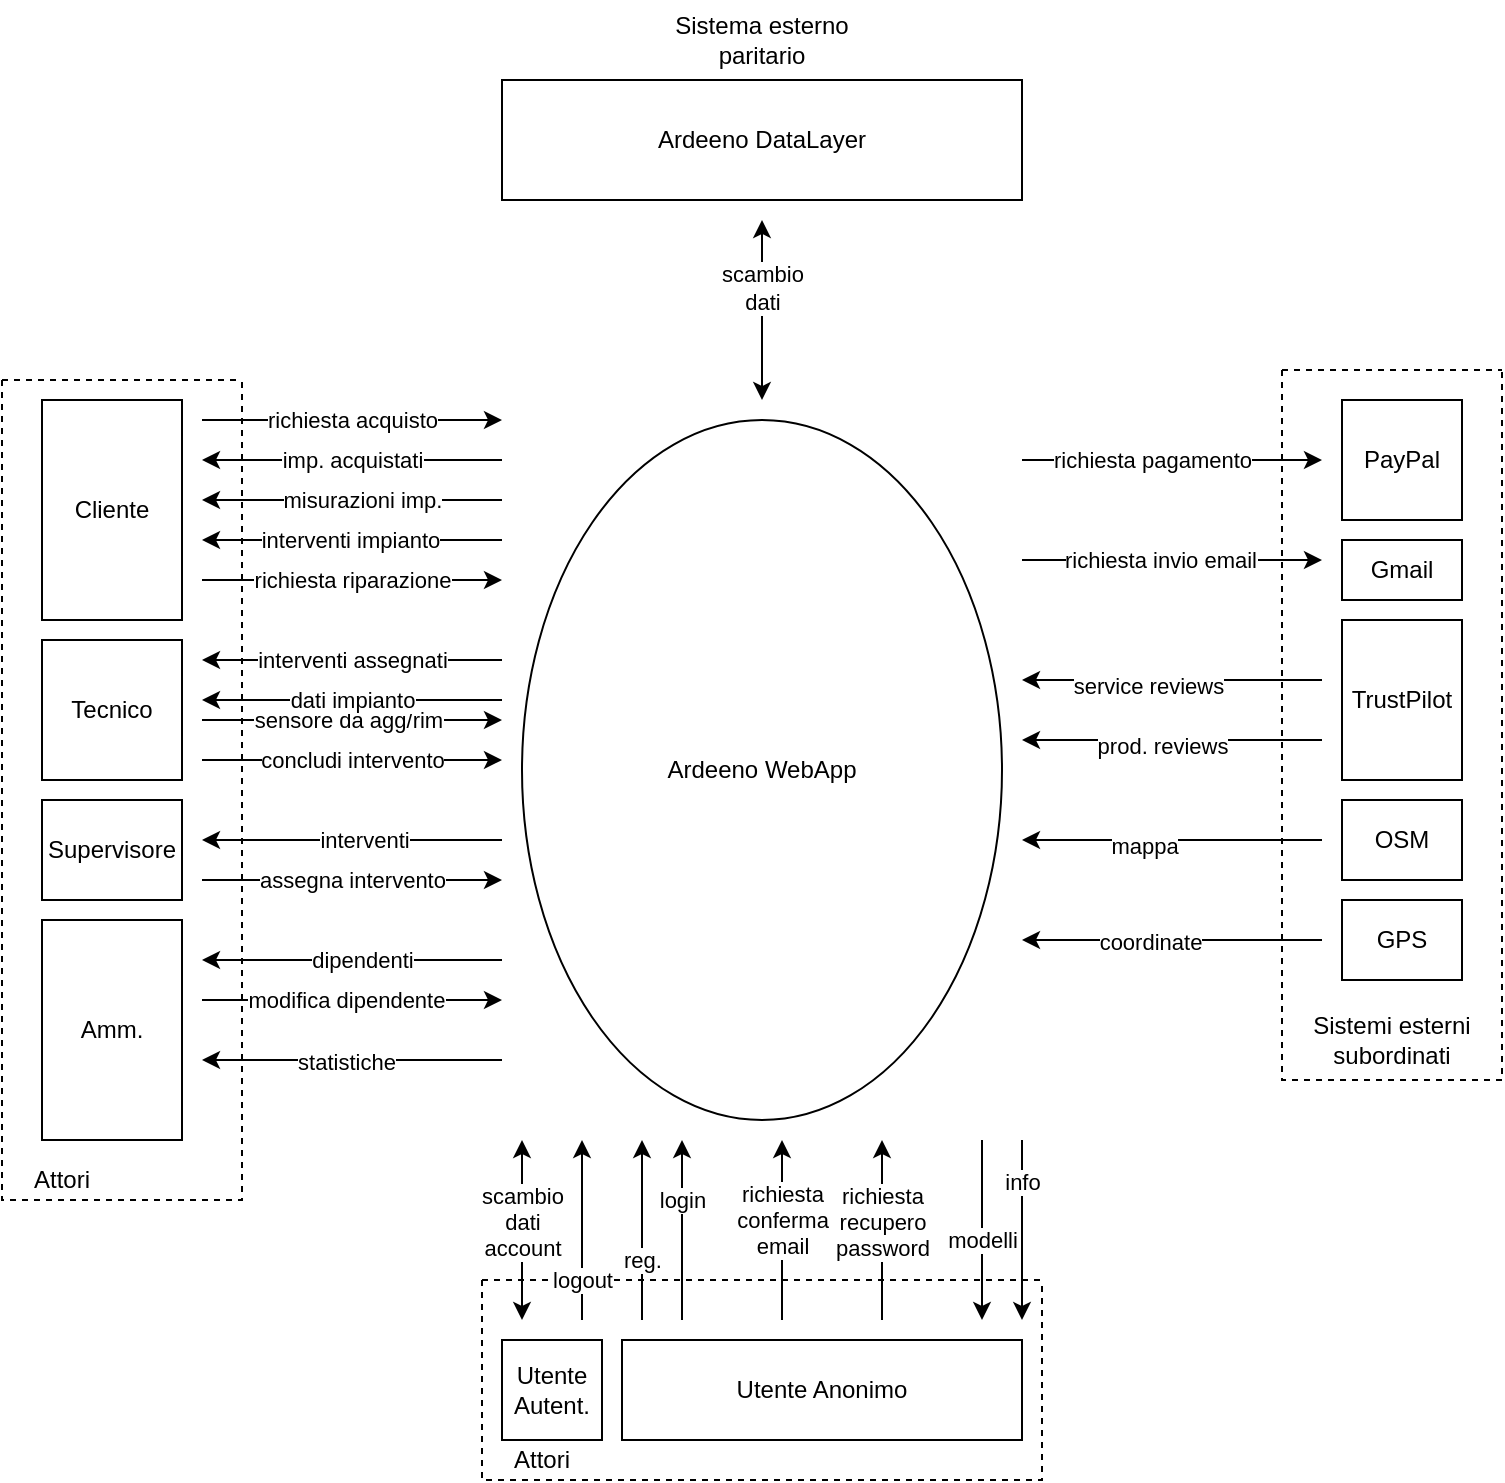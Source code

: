 <mxfile pages="1">
    <diagram id="KPFF2d33jtFR1RVO_EXS" name="Page-1">
        <mxGraphModel dx="886" dy="309" grid="1" gridSize="10" guides="1" tooltips="0" connect="0" arrows="0" fold="1" page="1" pageScale="1" pageWidth="827" pageHeight="1169" background="#FFFFFF" math="0" shadow="0">
            <root>
                <mxCell id="0"/>
                <mxCell id="1" parent="0"/>
                <mxCell id="9nf_c7nENRuV1A22jLWT-107" value="" style="swimlane;startSize=0;dashed=1;fillStyle=solid;strokeColor=default;strokeWidth=1;fillColor=#000000;connectable=0;" parent="1" vertex="1">
                    <mxGeometry x="680" y="215" width="110" height="355" as="geometry"/>
                </mxCell>
                <mxCell id="43" value="Sistemi esterni subordinati" style="text;html=1;strokeColor=none;fillColor=none;align=center;verticalAlign=middle;whiteSpace=wrap;rounded=0;connectable=0;rotatable=0;" parent="9nf_c7nENRuV1A22jLWT-107" vertex="1">
                    <mxGeometry y="315" width="110" height="40" as="geometry"/>
                </mxCell>
                <mxCell id="47" value="PayPal" style="rounded=0;whiteSpace=wrap;html=1;connectable=0;" parent="9nf_c7nENRuV1A22jLWT-107" vertex="1">
                    <mxGeometry x="30" y="15" width="60" height="60" as="geometry"/>
                </mxCell>
                <mxCell id="4" value="Gmail" style="rounded=0;whiteSpace=wrap;html=1;connectable=0;" parent="9nf_c7nENRuV1A22jLWT-107" vertex="1">
                    <mxGeometry x="30" y="85" width="60" height="30" as="geometry"/>
                </mxCell>
                <mxCell id="7" value="TrustPilot" style="rounded=0;whiteSpace=wrap;html=1;connectable=0;" parent="9nf_c7nENRuV1A22jLWT-107" vertex="1">
                    <mxGeometry x="30" y="125" width="60" height="80" as="geometry"/>
                </mxCell>
                <mxCell id="5" value="OSM" style="rounded=0;whiteSpace=wrap;html=1;connectable=0;" parent="9nf_c7nENRuV1A22jLWT-107" vertex="1">
                    <mxGeometry x="30" y="215" width="60" height="40" as="geometry"/>
                </mxCell>
                <mxCell id="6" value="GPS" style="rounded=0;whiteSpace=wrap;html=1;connectable=0;" parent="9nf_c7nENRuV1A22jLWT-107" vertex="1">
                    <mxGeometry x="30" y="265" width="60" height="40" as="geometry"/>
                </mxCell>
                <mxCell id="9nf_c7nENRuV1A22jLWT-143" value="" style="swimlane;startSize=0;dashed=1;fillStyle=solid;strokeColor=default;strokeWidth=1;fillColor=#000000;" parent="1" vertex="1">
                    <mxGeometry x="280" y="670" width="280" height="100" as="geometry"/>
                </mxCell>
                <mxCell id="9nf_c7nENRuV1A22jLWT-111" value="Attori" style="text;html=1;strokeColor=none;fillColor=none;align=center;verticalAlign=middle;whiteSpace=wrap;rounded=0;connectable=0;rotatable=0;" parent="9nf_c7nENRuV1A22jLWT-143" vertex="1">
                    <mxGeometry y="80" width="60" height="20" as="geometry"/>
                </mxCell>
                <mxCell id="9nf_c7nENRuV1A22jLWT-100" value="" style="swimlane;startSize=0;dashed=1;fillStyle=solid;strokeColor=default;strokeWidth=1;fillColor=#000000;connectable=0;" parent="1" vertex="1">
                    <mxGeometry x="40" y="220" width="120" height="410" as="geometry"/>
                </mxCell>
                <mxCell id="8" value="Cliente" style="rounded=0;whiteSpace=wrap;html=1;connectable=0;" parent="9nf_c7nENRuV1A22jLWT-100" vertex="1">
                    <mxGeometry x="20" y="10" width="70" height="110" as="geometry"/>
                </mxCell>
                <mxCell id="11" value="Tecnico" style="rounded=0;whiteSpace=wrap;html=1;connectable=0;" parent="9nf_c7nENRuV1A22jLWT-100" vertex="1">
                    <mxGeometry x="20" y="130" width="70" height="70" as="geometry"/>
                </mxCell>
                <mxCell id="12" value="Supervisore" style="rounded=0;whiteSpace=wrap;html=1;connectable=0;" parent="9nf_c7nENRuV1A22jLWT-100" vertex="1">
                    <mxGeometry x="20" y="210" width="70" height="50" as="geometry"/>
                </mxCell>
                <mxCell id="13" value="Amm." style="rounded=0;whiteSpace=wrap;html=1;connectable=0;" parent="9nf_c7nENRuV1A22jLWT-100" vertex="1">
                    <mxGeometry x="20" y="270" width="70" height="110" as="geometry"/>
                </mxCell>
                <mxCell id="40" value="Attori" style="text;html=1;strokeColor=none;fillColor=none;align=center;verticalAlign=middle;whiteSpace=wrap;rounded=0;connectable=0;" parent="9nf_c7nENRuV1A22jLWT-100" vertex="1">
                    <mxGeometry y="390" width="60" height="20" as="geometry"/>
                </mxCell>
                <mxCell id="37" value="scambio&lt;br&gt;dati" style="edgeStyle=elbowEdgeStyle;rounded=0;html=1;startArrow=classic;startFill=1;endArrow=classic;endFill=1;bendable=0;movable=1;noJump=1;ignoreEdge=0;orthogonal=1;enumerate=0;sourcePortConstraint=none;targetPortConstraint=none;spacing=1;anchorPointDirection=0;snapToPoint=1;" parent="1" edge="1">
                    <mxGeometry x="-0.25" relative="1" as="geometry">
                        <mxPoint x="420" y="230" as="targetPoint"/>
                        <mxPoint x="420" y="140" as="sourcePoint"/>
                        <mxPoint as="offset"/>
                    </mxGeometry>
                </mxCell>
                <mxCell id="52" style="edgeStyle=none;rounded=0;jumpStyle=none;jumpSize=3;html=1;startArrow=classic;startFill=1;endArrow=none;endFill=0;strokeColor=default;bendable=0;movable=1;noJump=1;ignoreEdge=0;orthogonal=1;enumerate=0;sourcePortConstraint=none;targetPortConstraint=none;spacing=1;anchorPointDirection=0;snapToPoint=1;" parent="1" edge="1">
                    <mxGeometry relative="1" as="geometry">
                        <mxPoint x="550" y="310" as="targetPoint"/>
                        <mxPoint x="700" y="310" as="sourcePoint"/>
                    </mxGeometry>
                </mxCell>
                <mxCell id="53" value="richiesta invio email" style="edgeLabel;html=1;align=center;verticalAlign=middle;resizable=0;points=[];" parent="52" vertex="1" connectable="0">
                    <mxGeometry x="0.278" y="2" relative="1" as="geometry">
                        <mxPoint x="15" y="-2" as="offset"/>
                    </mxGeometry>
                </mxCell>
                <mxCell id="66" style="edgeStyle=none;rounded=0;jumpStyle=none;jumpSize=3;html=1;startArrow=none;startFill=0;endArrow=classic;endFill=1;strokeColor=default;bendable=0;movable=1;noJump=1;ignoreEdge=0;orthogonal=1;enumerate=0;sourcePortConstraint=none;targetPortConstraint=none;spacing=1;anchorPointDirection=0;snapToPoint=1;" parent="1" edge="1">
                    <mxGeometry relative="1" as="geometry">
                        <mxPoint x="550" y="450" as="targetPoint"/>
                        <mxPoint x="700" y="450" as="sourcePoint"/>
                    </mxGeometry>
                </mxCell>
                <mxCell id="67" value="mappa" style="edgeLabel;html=1;align=center;verticalAlign=middle;resizable=0;points=[];" parent="66" vertex="1" connectable="0">
                    <mxGeometry x="0.51" y="3" relative="1" as="geometry">
                        <mxPoint x="24" as="offset"/>
                    </mxGeometry>
                </mxCell>
                <mxCell id="70" style="edgeStyle=none;rounded=0;jumpStyle=none;jumpSize=3;html=1;startArrow=none;startFill=0;endArrow=classic;endFill=1;strokeColor=default;orthogonal=1;bendable=0;movable=1;noJump=1;ignoreEdge=0;enumerate=0;sourcePortConstraint=none;targetPortConstraint=none;spacing=1;anchorPointDirection=0;snapToPoint=1;" parent="1" edge="1">
                    <mxGeometry relative="1" as="geometry">
                        <mxPoint x="550" y="500" as="targetPoint"/>
                        <mxPoint x="700" y="500" as="sourcePoint"/>
                    </mxGeometry>
                </mxCell>
                <mxCell id="71" value="coordinate" style="edgeLabel;html=1;align=center;verticalAlign=middle;resizable=0;points=[];" parent="70" vertex="1" connectable="0">
                    <mxGeometry x="0.422" relative="1" as="geometry">
                        <mxPoint x="20" y="1" as="offset"/>
                    </mxGeometry>
                </mxCell>
                <mxCell id="56" style="edgeStyle=none;rounded=0;jumpStyle=none;jumpSize=3;html=1;startArrow=none;startFill=0;endArrow=classic;endFill=1;strokeColor=default;bendable=0;movable=1;noJump=1;ignoreEdge=0;orthogonal=1;enumerate=0;sourcePortConstraint=none;targetPortConstraint=none;spacing=1;anchorPointDirection=0;snapToPoint=1;" parent="1" edge="1">
                    <mxGeometry relative="1" as="geometry">
                        <mxPoint x="700" y="370" as="sourcePoint"/>
                        <mxPoint x="550" y="370" as="targetPoint"/>
                    </mxGeometry>
                </mxCell>
                <mxCell id="60" value="service reviews" style="edgeLabel;html=1;align=center;verticalAlign=middle;resizable=0;points=[];" parent="56" vertex="1" connectable="0">
                    <mxGeometry x="0.165" y="3" relative="1" as="geometry">
                        <mxPoint as="offset"/>
                    </mxGeometry>
                </mxCell>
                <mxCell id="17" value="richiesta riparazione" style="html=1;rounded=0;strokeColor=default;jumpSize=3;snapToPoint=0;anchorPointDirection=0;bendable=0;fixDash=0;noJump=1;orthogonal=1;endFill=1;movable=1;ignoreEdge=0;enumerate=0;sourcePortConstraint=none;targetPortConstraint=none;spacing=1;" parent="1" edge="1">
                    <mxGeometry relative="1" as="geometry">
                        <mxPoint x="140" y="320" as="sourcePoint"/>
                        <mxPoint x="290" y="320" as="targetPoint"/>
                    </mxGeometry>
                </mxCell>
                <mxCell id="9nf_c7nENRuV1A22jLWT-140" value="richiesta acquisto" style="html=1;rounded=0;strokeColor=default;jumpSize=3;snapToPoint=0;anchorPointDirection=0;bendable=0;fixDash=0;noJump=1;orthogonal=1;endFill=1;movable=1;ignoreEdge=0;enumerate=0;sourcePortConstraint=none;targetPortConstraint=none;spacing=1;" parent="1" edge="1">
                    <mxGeometry relative="1" as="geometry">
                        <mxPoint x="140.0" y="240.0" as="sourcePoint"/>
                        <mxPoint x="290.0" y="240.0" as="targetPoint"/>
                    </mxGeometry>
                </mxCell>
                <mxCell id="9nf_c7nENRuV1A22jLWT-120" value="imp. acquistati" style="html=1;rounded=0;strokeColor=default;jumpSize=3;snapToPoint=0;anchorPointDirection=0;bendable=0;fixDash=0;noJump=1;orthogonal=1;endFill=0;movable=1;ignoreEdge=0;enumerate=0;sourcePortConstraint=none;targetPortConstraint=none;spacing=1;startArrow=classic;startFill=1;endArrow=none;" parent="1" edge="1">
                    <mxGeometry relative="1" as="geometry">
                        <mxPoint x="140.0" y="260.0" as="sourcePoint"/>
                        <mxPoint x="290.0" y="260.0" as="targetPoint"/>
                    </mxGeometry>
                </mxCell>
                <mxCell id="21" style="html=1;startArrow=classic;startFill=1;endArrow=none;endFill=0;rounded=0;strokeColor=default;jumpSize=3;snapToPoint=1;anchorPointDirection=0;bendable=0;fixDash=0;noJump=1;orthogonal=1;movable=1;ignoreEdge=0;enumerate=0;sourcePortConstraint=none;targetPortConstraint=none;spacing=1;" parent="1" edge="1">
                    <mxGeometry relative="1" as="geometry">
                        <mxPoint x="140" y="300" as="sourcePoint"/>
                        <mxPoint x="290" y="300" as="targetPoint"/>
                    </mxGeometry>
                </mxCell>
                <mxCell id="22" value="interventi impianto" style="edgeLabel;html=1;align=center;verticalAlign=middle;resizable=0;points=[];" parent="21" vertex="1" connectable="0">
                    <mxGeometry x="-0.337" y="1" relative="1" as="geometry">
                        <mxPoint x="24" y="1" as="offset"/>
                    </mxGeometry>
                </mxCell>
                <mxCell id="23" value="misurazioni imp." style="html=1;startArrow=classic;startFill=1;endArrow=none;endFill=0;rounded=0;strokeColor=default;jumpStyle=none;jumpSize=3;snapToPoint=1;anchorPointDirection=0;bendable=0;fixDash=0;noJump=1;orthogonal=1;movable=1;ignoreEdge=0;enumerate=0;sourcePortConstraint=none;targetPortConstraint=none;spacing=1;" parent="1" edge="1">
                    <mxGeometry x="0.067" relative="1" as="geometry">
                        <mxPoint x="140" y="280" as="sourcePoint"/>
                        <mxPoint x="290" y="280" as="targetPoint"/>
                        <mxPoint as="offset"/>
                    </mxGeometry>
                </mxCell>
                <mxCell id="77" value="login" style="edgeStyle=none;rounded=0;jumpStyle=none;jumpSize=3;html=1;startArrow=none;startFill=0;endArrow=classic;endFill=1;strokeColor=default;bendable=0;movable=1;noJump=1;ignoreEdge=0;orthogonal=1;enumerate=0;sourcePortConstraint=none;targetPortConstraint=none;spacing=1;anchorPointDirection=0;snapToPoint=1;" parent="1" edge="1">
                    <mxGeometry x="0.333" relative="1" as="geometry">
                        <mxPoint x="380" y="690" as="sourcePoint"/>
                        <mxPoint x="380" y="600" as="targetPoint"/>
                        <Array as="points"/>
                        <mxPoint as="offset"/>
                    </mxGeometry>
                </mxCell>
                <mxCell id="9nf_c7nENRuV1A22jLWT-137" value="reg." style="edgeStyle=none;rounded=0;jumpStyle=none;jumpSize=3;html=1;startArrow=none;startFill=0;endArrow=classic;endFill=1;strokeColor=default;bendable=0;movable=1;noJump=1;ignoreEdge=0;orthogonal=1;enumerate=0;sourcePortConstraint=none;targetPortConstraint=none;spacing=1;anchorPointDirection=0;snapToPoint=1;" parent="1" edge="1">
                    <mxGeometry x="-0.333" relative="1" as="geometry">
                        <mxPoint x="360" y="690" as="sourcePoint"/>
                        <mxPoint x="360" y="600" as="targetPoint"/>
                        <Array as="points"/>
                        <mxPoint as="offset"/>
                    </mxGeometry>
                </mxCell>
                <mxCell id="9nf_c7nENRuV1A22jLWT-139" value="richiesta&lt;br&gt;conferma&lt;br&gt;email" style="edgeStyle=none;rounded=0;jumpStyle=none;jumpSize=3;html=1;startArrow=none;startFill=0;endArrow=classic;endFill=1;strokeColor=default;bendable=0;movable=1;noJump=1;ignoreEdge=0;orthogonal=1;enumerate=0;sourcePortConstraint=none;targetPortConstraint=none;spacing=1;anchorPointDirection=0;snapToPoint=1;" parent="1" edge="1">
                    <mxGeometry x="0.111" relative="1" as="geometry">
                        <mxPoint x="430" y="690" as="sourcePoint"/>
                        <mxPoint x="430" y="600" as="targetPoint"/>
                        <Array as="points"/>
                        <mxPoint as="offset"/>
                    </mxGeometry>
                </mxCell>
                <mxCell id="24" style="html=1;rounded=0;strokeColor=default;jumpSize=3;snapToPoint=1;anchorPointDirection=0;bendable=0;fixDash=0;noJump=1;orthogonal=1;movable=1;ignoreEdge=0;enumerate=0;sourcePortConstraint=none;targetPortConstraint=none;spacing=1;" parent="1" edge="1">
                    <mxGeometry relative="1" as="geometry">
                        <mxPoint x="290" y="390" as="targetPoint"/>
                        <mxPoint x="140" y="390" as="sourcePoint"/>
                    </mxGeometry>
                </mxCell>
                <mxCell id="25" value="sensore da agg/rim" style="edgeLabel;html=1;align=center;verticalAlign=middle;resizable=0;points=[];" parent="24" vertex="1" connectable="0">
                    <mxGeometry x="-0.482" relative="1" as="geometry">
                        <mxPoint x="34" as="offset"/>
                    </mxGeometry>
                </mxCell>
                <mxCell id="26" value="interventi assegnati" style="rounded=0;html=1;entryX=-0.007;entryY=0.443;entryDx=0;entryDy=0;entryPerimeter=0;startArrow=classic;startFill=1;endArrow=none;endFill=0;strokeColor=default;jumpSize=3;snapToPoint=1;anchorPointDirection=0;bendable=0;fixDash=0;noJump=1;orthogonal=1;movable=1;ignoreEdge=0;enumerate=0;sourcePortConstraint=none;targetPortConstraint=none;spacing=1;" parent="1" edge="1">
                    <mxGeometry relative="1" as="geometry">
                        <mxPoint x="290" y="360" as="targetPoint"/>
                        <mxPoint x="140" y="360" as="sourcePoint"/>
                    </mxGeometry>
                </mxCell>
                <mxCell id="27" value="concludi intervento" style="rounded=0;html=1;startArrow=none;startFill=0;endArrow=classic;endFill=1;strokeColor=default;jumpSize=3;snapToPoint=1;anchorPointDirection=0;bendable=0;fixDash=0;noJump=1;orthogonal=1;movable=1;ignoreEdge=0;enumerate=0;sourcePortConstraint=none;targetPortConstraint=none;spacing=1;" parent="1" edge="1">
                    <mxGeometry relative="1" as="geometry">
                        <mxPoint x="140" y="410" as="sourcePoint"/>
                        <mxPoint x="290" y="410" as="targetPoint"/>
                    </mxGeometry>
                </mxCell>
                <mxCell id="28" style="rounded=0;html=1;startArrow=classic;startFill=1;endArrow=none;endFill=0;strokeColor=default;jumpSize=3;snapToPoint=1;anchorPointDirection=0;bendable=0;fixDash=0;noJump=1;orthogonal=1;movable=1;ignoreEdge=0;enumerate=0;sourcePortConstraint=none;targetPortConstraint=none;spacing=1;" parent="1" edge="1">
                    <mxGeometry relative="1" as="geometry">
                        <mxPoint x="290" y="450" as="targetPoint"/>
                        <mxPoint x="140" y="450" as="sourcePoint"/>
                    </mxGeometry>
                </mxCell>
                <mxCell id="29" value="interventi" style="edgeLabel;html=1;align=center;verticalAlign=middle;resizable=0;points=[];" parent="28" vertex="1" connectable="0">
                    <mxGeometry x="0.08" y="3" relative="1" as="geometry">
                        <mxPoint y="3" as="offset"/>
                    </mxGeometry>
                </mxCell>
                <mxCell id="30" value="assegna intervento" style="rounded=0;html=1;startArrow=none;startFill=0;endArrow=classic;endFill=1;strokeColor=default;jumpSize=3;snapToPoint=1;anchorPointDirection=0;bendable=0;fixDash=0;noJump=1;orthogonal=1;movable=1;ignoreEdge=0;enumerate=0;sourcePortConstraint=none;targetPortConstraint=none;spacing=1;" parent="1" edge="1">
                    <mxGeometry relative="1" as="geometry">
                        <mxPoint x="290" y="470" as="targetPoint"/>
                        <mxPoint x="140" y="470" as="sourcePoint"/>
                    </mxGeometry>
                </mxCell>
                <mxCell id="31" style="rounded=0;html=1;startArrow=none;startFill=0;endArrow=classic;endFill=1;strokeColor=default;jumpSize=3;snapToPoint=1;anchorPointDirection=0;bendable=0;fixDash=0;noJump=1;orthogonal=1;movable=1;ignoreEdge=0;enumerate=0;sourcePortConstraint=none;targetPortConstraint=none;spacing=1;" parent="1" edge="1">
                    <mxGeometry relative="1" as="geometry">
                        <mxPoint x="290" y="530" as="targetPoint"/>
                        <mxPoint x="140" y="530" as="sourcePoint"/>
                    </mxGeometry>
                </mxCell>
                <mxCell id="34" value="modifica dipendente" style="edgeLabel;html=1;align=center;verticalAlign=middle;resizable=0;points=[];" parent="31" vertex="1" connectable="0">
                    <mxGeometry x="-0.297" y="-2" relative="1" as="geometry">
                        <mxPoint x="19" y="-2" as="offset"/>
                    </mxGeometry>
                </mxCell>
                <mxCell id="32" style="rounded=0;html=1;startArrow=classic;startFill=1;endArrow=none;endFill=0;strokeColor=default;jumpSize=3;snapToPoint=1;anchorPointDirection=0;bendable=0;fixDash=0;noJump=1;orthogonal=1;movable=1;ignoreEdge=0;enumerate=0;sourcePortConstraint=none;targetPortConstraint=none;spacing=1;" parent="1" edge="1">
                    <mxGeometry relative="1" as="geometry">
                        <mxPoint x="290" y="510" as="targetPoint"/>
                        <mxPoint x="140" y="510" as="sourcePoint"/>
                    </mxGeometry>
                </mxCell>
                <mxCell id="35" value="dipendenti" style="edgeLabel;html=1;align=center;verticalAlign=middle;resizable=0;points=[];" parent="32" vertex="1" connectable="0">
                    <mxGeometry x="-0.306" y="3" relative="1" as="geometry">
                        <mxPoint x="28" y="3" as="offset"/>
                    </mxGeometry>
                </mxCell>
                <mxCell id="33" style="rounded=0;html=1;startArrow=classic;startFill=1;endArrow=none;endFill=0;strokeColor=default;jumpSize=0;snapToPoint=1;anchorPointDirection=0;bendable=0;fixDash=0;noJump=1;orthogonal=1;movable=1;ignoreEdge=0;enumerate=0;sourcePortConstraint=none;targetPortConstraint=none;spacing=1;" parent="1" edge="1">
                    <mxGeometry relative="1" as="geometry">
                        <mxPoint x="290" y="560" as="targetPoint"/>
                        <mxPoint x="140" y="560" as="sourcePoint"/>
                    </mxGeometry>
                </mxCell>
                <mxCell id="36" value="statistiche" style="edgeLabel;html=1;align=center;verticalAlign=middle;resizable=0;points=[];" parent="33" vertex="1" connectable="0">
                    <mxGeometry x="-0.347" y="-1" relative="1" as="geometry">
                        <mxPoint x="23" as="offset"/>
                    </mxGeometry>
                </mxCell>
                <mxCell id="48" style="edgeStyle=none;rounded=0;jumpStyle=none;jumpSize=3;html=1;startArrow=classic;startFill=1;endArrow=none;endFill=0;strokeColor=default;bendable=0;movable=1;noJump=1;ignoreEdge=0;orthogonal=1;enumerate=0;sourcePortConstraint=none;targetPortConstraint=none;spacing=1;anchorPointDirection=0;snapToPoint=1;" parent="1" edge="1">
                    <mxGeometry relative="1" as="geometry">
                        <mxPoint x="550" y="260" as="targetPoint"/>
                        <mxPoint x="700" y="260" as="sourcePoint"/>
                    </mxGeometry>
                </mxCell>
                <mxCell id="49" value="richiesta pagamento" style="edgeLabel;html=1;align=center;verticalAlign=middle;resizable=0;points=[];" parent="48" vertex="1" connectable="0">
                    <mxGeometry x="0.301" y="-4" relative="1" as="geometry">
                        <mxPoint x="12" y="4" as="offset"/>
                    </mxGeometry>
                </mxCell>
                <mxCell id="82" style="edgeStyle=none;rounded=0;jumpStyle=none;jumpSize=3;html=1;startArrow=classic;startFill=1;endArrow=none;endFill=0;strokeColor=default;bendable=0;movable=1;noJump=1;ignoreEdge=0;orthogonal=1;enumerate=0;sourcePortConstraint=none;targetPortConstraint=none;spacing=1;anchorPointDirection=0;snapToPoint=1;" parent="1" edge="1">
                    <mxGeometry relative="1" as="geometry">
                        <mxPoint x="530" y="690" as="sourcePoint"/>
                        <mxPoint x="530" y="600" as="targetPoint"/>
                    </mxGeometry>
                </mxCell>
                <mxCell id="83" value="modelli" style="edgeLabel;html=1;align=center;verticalAlign=middle;resizable=0;points=[];fontSize=11;fontFamily=Helvetica;fontColor=default;" parent="82" vertex="1" connectable="0">
                    <mxGeometry x="-0.432" y="-1" relative="1" as="geometry">
                        <mxPoint x="-1" y="-15" as="offset"/>
                    </mxGeometry>
                </mxCell>
                <mxCell id="84" value="" style="edgeStyle=none;rounded=0;jumpStyle=none;jumpSize=0;html=1;startArrow=classic;startFill=1;endArrow=classic;endFill=1;strokeColor=default;anchorPointDirection=0;snapToPoint=1;fixDash=0;bendable=0;movable=1;noJump=1;ignoreEdge=0;orthogonal=1;enumerate=0;sourcePortConstraint=none;targetPortConstraint=none;spacing=1;" parent="1" edge="1">
                    <mxGeometry x="-0.333" relative="1" as="geometry">
                        <mxPoint x="300" y="690" as="sourcePoint"/>
                        <mxPoint x="300" y="600" as="targetPoint"/>
                        <mxPoint as="offset"/>
                    </mxGeometry>
                </mxCell>
                <mxCell id="iVvPpzMyPGwxAnkfkrbm-90" value="scambio&lt;br&gt;dati&lt;br&gt;account" style="edgeLabel;html=1;align=center;verticalAlign=middle;resizable=0;points=[];" parent="84" vertex="1" connectable="0">
                    <mxGeometry x="-0.498" relative="1" as="geometry">
                        <mxPoint y="-27" as="offset"/>
                    </mxGeometry>
                </mxCell>
                <mxCell id="2" value="Ardeeno WebApp" style="ellipse;whiteSpace=wrap;html=1;perimeter=rectanglePerimeter;connectable=0;" parent="1" vertex="1">
                    <mxGeometry x="300" y="240" width="240" height="350" as="geometry"/>
                </mxCell>
                <mxCell id="10" value="Utente Anonimo" style="rounded=0;whiteSpace=wrap;html=1;connectable=0;" parent="1" vertex="1">
                    <mxGeometry x="350" y="700" width="200" height="50" as="geometry"/>
                </mxCell>
                <mxCell id="9" value="Ardeeno DataLayer" style="rounded=0;whiteSpace=wrap;html=1;connectable=0;" parent="1" vertex="1">
                    <mxGeometry x="290" y="70" width="260" height="60" as="geometry"/>
                </mxCell>
                <mxCell id="3" value="Utente&lt;br&gt;Autent." style="rounded=0;whiteSpace=wrap;html=1;connectable=0;" parent="1" vertex="1">
                    <mxGeometry x="290" y="700" width="50" height="50" as="geometry"/>
                </mxCell>
                <mxCell id="44" value="Sistema esterno paritario" style="text;html=1;strokeColor=none;fillColor=none;align=center;verticalAlign=middle;whiteSpace=wrap;rounded=0;connectable=0;rotatable=0;" parent="1" vertex="1">
                    <mxGeometry x="375" y="30" width="90" height="40" as="geometry"/>
                </mxCell>
                <mxCell id="80" style="edgeStyle=none;rounded=0;jumpStyle=none;jumpSize=3;html=1;startArrow=none;startFill=0;endArrow=classic;endFill=1;strokeColor=default;bendable=0;movable=1;noJump=1;ignoreEdge=0;orthogonal=1;enumerate=0;sourcePortConstraint=none;targetPortConstraint=none;spacing=1;anchorPointDirection=0;snapToPoint=1;" parent="1" edge="1">
                    <mxGeometry relative="1" as="geometry">
                        <mxPoint x="480" y="690" as="sourcePoint"/>
                        <mxPoint x="480" y="600" as="targetPoint"/>
                    </mxGeometry>
                </mxCell>
                <mxCell id="81" value="richiesta&lt;br&gt;recupero&lt;br&gt;password" style="edgeLabel;html=1;align=center;verticalAlign=middle;resizable=0;points=[];fontSize=11;fontFamily=Helvetica;fontColor=default;" parent="80" vertex="1" connectable="0">
                    <mxGeometry x="-0.432" y="-1" relative="1" as="geometry">
                        <mxPoint x="-1" y="-24" as="offset"/>
                    </mxGeometry>
                </mxCell>
                <mxCell id="jh20RekUSgWF26QQQEWu-86" value="prod. reviews" style="edgeStyle=none;rounded=0;jumpStyle=none;jumpSize=3;html=1;startArrow=none;startFill=0;endArrow=classic;endFill=1;strokeColor=default;bendable=0;movable=1;noJump=1;ignoreEdge=0;orthogonal=1;enumerate=0;sourcePortConstraint=none;targetPortConstraint=none;spacing=1;anchorPointDirection=0;snapToPoint=1;" parent="1" edge="1">
                    <mxGeometry x="0.07" y="3" relative="1" as="geometry">
                        <mxPoint x="700" y="400" as="sourcePoint"/>
                        <mxPoint x="550" y="400" as="targetPoint"/>
                        <mxPoint as="offset"/>
                    </mxGeometry>
                </mxCell>
                <mxCell id="jh20RekUSgWF26QQQEWu-87" value="logout" style="edgeStyle=none;rounded=0;jumpStyle=none;jumpSize=3;html=1;startArrow=none;startFill=0;endArrow=classic;endFill=1;strokeColor=default;bendable=0;movable=1;noJump=1;ignoreEdge=0;orthogonal=1;enumerate=0;sourcePortConstraint=none;targetPortConstraint=none;spacing=1;anchorPointDirection=0;snapToPoint=1;" parent="1" edge="1">
                    <mxGeometry x="-0.556" relative="1" as="geometry">
                        <mxPoint x="330" y="690" as="sourcePoint"/>
                        <mxPoint x="330" y="600" as="targetPoint"/>
                        <Array as="points"/>
                        <mxPoint as="offset"/>
                    </mxGeometry>
                </mxCell>
                <mxCell id="-2y4LIw_H8HPnmJHJ4GZ-84" value="" style="edgeStyle=none;rounded=0;jumpStyle=none;jumpSize=3;html=1;startArrow=classic;startFill=1;endArrow=none;endFill=0;strokeColor=default;bendable=0;movable=1;noJump=1;ignoreEdge=0;orthogonal=1;enumerate=0;sourcePortConstraint=none;targetPortConstraint=none;spacing=1;anchorPointDirection=0;snapToPoint=1;" parent="1" edge="1">
                    <mxGeometry relative="1" as="geometry">
                        <mxPoint x="550" y="690" as="sourcePoint"/>
                        <mxPoint x="550" y="600" as="targetPoint"/>
                    </mxGeometry>
                </mxCell>
                <mxCell id="-2y4LIw_H8HPnmJHJ4GZ-85" value="info" style="edgeLabel;html=1;align=center;verticalAlign=middle;resizable=0;points=[];fontSize=11;fontFamily=Helvetica;fontColor=default;" parent="-2y4LIw_H8HPnmJHJ4GZ-84" vertex="1" connectable="0">
                    <mxGeometry x="-0.432" y="-1" relative="1" as="geometry">
                        <mxPoint x="-1" y="-44" as="offset"/>
                    </mxGeometry>
                </mxCell>
                <mxCell id="85" value="dati impianto" style="rounded=0;html=1;entryX=-0.007;entryY=0.443;entryDx=0;entryDy=0;entryPerimeter=0;startArrow=classic;startFill=1;endArrow=none;endFill=0;strokeColor=default;jumpSize=3;snapToPoint=1;anchorPointDirection=0;bendable=0;fixDash=0;noJump=1;orthogonal=1;movable=1;ignoreEdge=0;enumerate=0;sourcePortConstraint=none;targetPortConstraint=none;spacing=1;" parent="1" edge="1">
                    <mxGeometry relative="1" as="geometry">
                        <mxPoint x="290" y="380" as="targetPoint"/>
                        <mxPoint x="140" y="380" as="sourcePoint"/>
                    </mxGeometry>
                </mxCell>
            </root>
        </mxGraphModel>
    </diagram>
</mxfile>